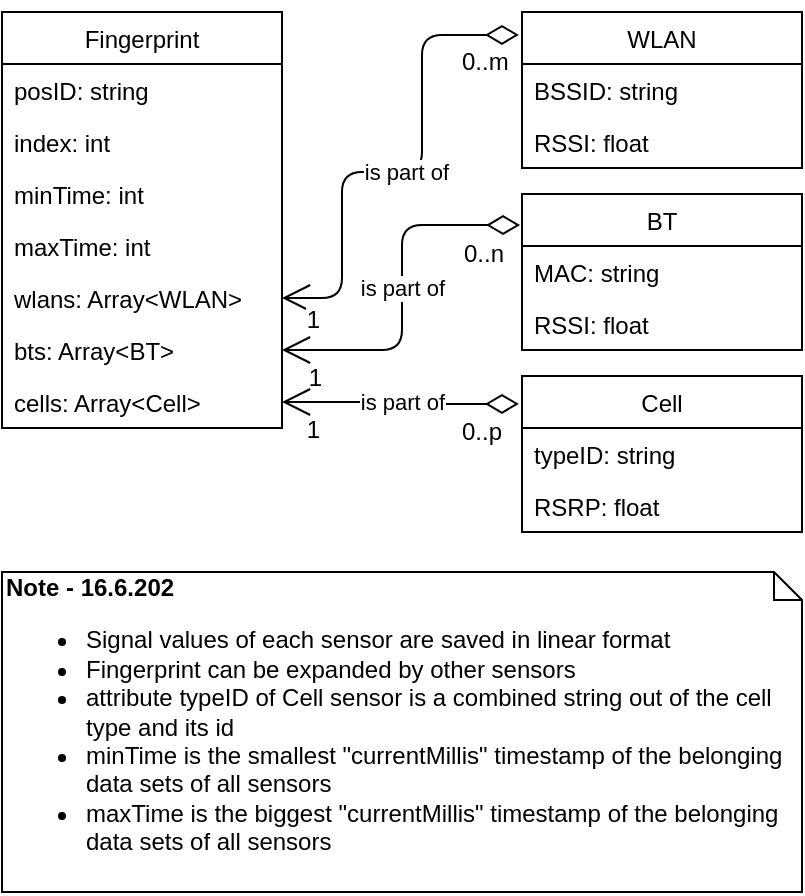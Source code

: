 <mxfile version="11.1.2" type="github"><diagram id="hsXK0ZTg5aDb8igJaRXI" name="Page-1"><mxGraphModel dx="490" dy="274" grid="1" gridSize="10" guides="1" tooltips="1" connect="1" arrows="1" fold="1" page="1" pageScale="1" pageWidth="827" pageHeight="1169" math="0" shadow="0"><root><mxCell id="0"/><mxCell id="1" parent="0"/><mxCell id="2sE12vHcWyW5JANJEKeQ-1" value="Fingerprint" style="swimlane;fontStyle=0;childLayout=stackLayout;horizontal=1;startSize=26;fillColor=none;horizontalStack=0;resizeParent=1;resizeParentMax=0;resizeLast=0;collapsible=1;marginBottom=0;" parent="1" vertex="1"><mxGeometry x="80" y="40" width="140" height="208" as="geometry"/></mxCell><mxCell id="2sE12vHcWyW5JANJEKeQ-2" value="posID: string" style="text;strokeColor=none;fillColor=none;align=left;verticalAlign=top;spacingLeft=4;spacingRight=4;overflow=hidden;rotatable=0;points=[[0,0.5],[1,0.5]];portConstraint=eastwest;" parent="2sE12vHcWyW5JANJEKeQ-1" vertex="1"><mxGeometry y="26" width="140" height="26" as="geometry"/></mxCell><mxCell id="2sE12vHcWyW5JANJEKeQ-3" value="index: int" style="text;strokeColor=none;fillColor=none;align=left;verticalAlign=top;spacingLeft=4;spacingRight=4;overflow=hidden;rotatable=0;points=[[0,0.5],[1,0.5]];portConstraint=eastwest;" parent="2sE12vHcWyW5JANJEKeQ-1" vertex="1"><mxGeometry y="52" width="140" height="26" as="geometry"/></mxCell><mxCell id="2sE12vHcWyW5JANJEKeQ-5" value="minTime: int&#10;" style="text;strokeColor=none;fillColor=none;align=left;verticalAlign=top;spacingLeft=4;spacingRight=4;overflow=hidden;rotatable=0;points=[[0,0.5],[1,0.5]];portConstraint=eastwest;" parent="2sE12vHcWyW5JANJEKeQ-1" vertex="1"><mxGeometry y="78" width="140" height="26" as="geometry"/></mxCell><mxCell id="2sE12vHcWyW5JANJEKeQ-6" value="maxTime: int&#10;" style="text;strokeColor=none;fillColor=none;align=left;verticalAlign=top;spacingLeft=4;spacingRight=4;overflow=hidden;rotatable=0;points=[[0,0.5],[1,0.5]];portConstraint=eastwest;" parent="2sE12vHcWyW5JANJEKeQ-1" vertex="1"><mxGeometry y="104" width="140" height="26" as="geometry"/></mxCell><mxCell id="2sE12vHcWyW5JANJEKeQ-7" value="wlans: Array&lt;WLAN&gt;&#10;" style="text;strokeColor=none;fillColor=none;align=left;verticalAlign=top;spacingLeft=4;spacingRight=4;overflow=hidden;rotatable=0;points=[[0,0.5],[1,0.5]];portConstraint=eastwest;" parent="2sE12vHcWyW5JANJEKeQ-1" vertex="1"><mxGeometry y="130" width="140" height="26" as="geometry"/></mxCell><mxCell id="2sE12vHcWyW5JANJEKeQ-8" value="bts: Array&lt;BT&gt;&#10;" style="text;strokeColor=none;fillColor=none;align=left;verticalAlign=top;spacingLeft=4;spacingRight=4;overflow=hidden;rotatable=0;points=[[0,0.5],[1,0.5]];portConstraint=eastwest;" parent="2sE12vHcWyW5JANJEKeQ-1" vertex="1"><mxGeometry y="156" width="140" height="26" as="geometry"/></mxCell><mxCell id="2sE12vHcWyW5JANJEKeQ-4" value="cells: Array&lt;Cell&gt;&#10;" style="text;strokeColor=none;fillColor=none;align=left;verticalAlign=top;spacingLeft=4;spacingRight=4;overflow=hidden;rotatable=0;points=[[0,0.5],[1,0.5]];portConstraint=eastwest;" parent="2sE12vHcWyW5JANJEKeQ-1" vertex="1"><mxGeometry y="182" width="140" height="26" as="geometry"/></mxCell><mxCell id="2sE12vHcWyW5JANJEKeQ-9" value="WLAN" style="swimlane;fontStyle=0;childLayout=stackLayout;horizontal=1;startSize=26;fillColor=none;horizontalStack=0;resizeParent=1;resizeParentMax=0;resizeLast=0;collapsible=1;marginBottom=0;" parent="1" vertex="1"><mxGeometry x="340" y="40" width="140" height="78" as="geometry"/></mxCell><mxCell id="2sE12vHcWyW5JANJEKeQ-10" value="BSSID: string" style="text;strokeColor=none;fillColor=none;align=left;verticalAlign=top;spacingLeft=4;spacingRight=4;overflow=hidden;rotatable=0;points=[[0,0.5],[1,0.5]];portConstraint=eastwest;" parent="2sE12vHcWyW5JANJEKeQ-9" vertex="1"><mxGeometry y="26" width="140" height="26" as="geometry"/></mxCell><mxCell id="2sE12vHcWyW5JANJEKeQ-11" value="RSSI: float" style="text;strokeColor=none;fillColor=none;align=left;verticalAlign=top;spacingLeft=4;spacingRight=4;overflow=hidden;rotatable=0;points=[[0,0.5],[1,0.5]];portConstraint=eastwest;" parent="2sE12vHcWyW5JANJEKeQ-9" vertex="1"><mxGeometry y="52" width="140" height="26" as="geometry"/></mxCell><mxCell id="2sE12vHcWyW5JANJEKeQ-13" value="BT" style="swimlane;fontStyle=0;childLayout=stackLayout;horizontal=1;startSize=26;fillColor=none;horizontalStack=0;resizeParent=1;resizeParentMax=0;resizeLast=0;collapsible=1;marginBottom=0;" parent="1" vertex="1"><mxGeometry x="340" y="131" width="140" height="78" as="geometry"/></mxCell><mxCell id="2sE12vHcWyW5JANJEKeQ-14" value="MAC: string" style="text;strokeColor=none;fillColor=none;align=left;verticalAlign=top;spacingLeft=4;spacingRight=4;overflow=hidden;rotatable=0;points=[[0,0.5],[1,0.5]];portConstraint=eastwest;" parent="2sE12vHcWyW5JANJEKeQ-13" vertex="1"><mxGeometry y="26" width="140" height="26" as="geometry"/></mxCell><mxCell id="2sE12vHcWyW5JANJEKeQ-15" value="RSSI: float" style="text;strokeColor=none;fillColor=none;align=left;verticalAlign=top;spacingLeft=4;spacingRight=4;overflow=hidden;rotatable=0;points=[[0,0.5],[1,0.5]];portConstraint=eastwest;" parent="2sE12vHcWyW5JANJEKeQ-13" vertex="1"><mxGeometry y="52" width="140" height="26" as="geometry"/></mxCell><mxCell id="2sE12vHcWyW5JANJEKeQ-16" value="Cell" style="swimlane;fontStyle=0;childLayout=stackLayout;horizontal=1;startSize=26;fillColor=none;horizontalStack=0;resizeParent=1;resizeParentMax=0;resizeLast=0;collapsible=1;marginBottom=0;" parent="1" vertex="1"><mxGeometry x="340" y="222" width="140" height="78" as="geometry"/></mxCell><mxCell id="2sE12vHcWyW5JANJEKeQ-17" value="typeID: string" style="text;strokeColor=none;fillColor=none;align=left;verticalAlign=top;spacingLeft=4;spacingRight=4;overflow=hidden;rotatable=0;points=[[0,0.5],[1,0.5]];portConstraint=eastwest;" parent="2sE12vHcWyW5JANJEKeQ-16" vertex="1"><mxGeometry y="26" width="140" height="26" as="geometry"/></mxCell><mxCell id="2sE12vHcWyW5JANJEKeQ-18" value="RSRP: float" style="text;strokeColor=none;fillColor=none;align=left;verticalAlign=top;spacingLeft=4;spacingRight=4;overflow=hidden;rotatable=0;points=[[0,0.5],[1,0.5]];portConstraint=eastwest;" parent="2sE12vHcWyW5JANJEKeQ-16" vertex="1"><mxGeometry y="52" width="140" height="26" as="geometry"/></mxCell><mxCell id="2sE12vHcWyW5JANJEKeQ-20" value="is part of" style="endArrow=open;html=1;endSize=12;startArrow=diamondThin;startSize=14;startFill=0;edgeStyle=orthogonalEdgeStyle;exitX=-0.011;exitY=0.147;exitDx=0;exitDy=0;entryX=1;entryY=0.5;entryDx=0;entryDy=0;exitPerimeter=0;" parent="1" source="2sE12vHcWyW5JANJEKeQ-9" target="2sE12vHcWyW5JANJEKeQ-7" edge="1"><mxGeometry relative="1" as="geometry"><mxPoint x="80" y="330" as="sourcePoint"/><mxPoint x="240" y="330" as="targetPoint"/><Array as="points"><mxPoint x="290" y="52"/><mxPoint x="290" y="120"/><mxPoint x="250" y="120"/><mxPoint x="250" y="183"/></Array></mxGeometry></mxCell><mxCell id="2sE12vHcWyW5JANJEKeQ-21" value="&lt;font style=&quot;font-size: 12px&quot;&gt;0..m&lt;/font&gt;" style="resizable=0;html=1;align=left;verticalAlign=top;labelBackgroundColor=#ffffff;fontSize=10;" parent="2sE12vHcWyW5JANJEKeQ-20" connectable="0" vertex="1"><mxGeometry x="-1" relative="1" as="geometry"><mxPoint x="-30" as="offset"/></mxGeometry></mxCell><mxCell id="2sE12vHcWyW5JANJEKeQ-22" value="&lt;font style=&quot;font-size: 12px&quot;&gt;1&lt;/font&gt;" style="resizable=0;html=1;align=right;verticalAlign=top;labelBackgroundColor=#ffffff;fontSize=10;" parent="2sE12vHcWyW5JANJEKeQ-20" connectable="0" vertex="1"><mxGeometry x="1" relative="1" as="geometry"><mxPoint x="20" y="-3" as="offset"/></mxGeometry></mxCell><mxCell id="2sE12vHcWyW5JANJEKeQ-23" value="is part of" style="endArrow=open;html=1;endSize=12;startArrow=diamondThin;startSize=14;startFill=0;edgeStyle=orthogonalEdgeStyle;exitX=-0.007;exitY=0.199;exitDx=0;exitDy=0;entryX=1;entryY=0.5;entryDx=0;entryDy=0;exitPerimeter=0;" parent="1" source="2sE12vHcWyW5JANJEKeQ-13" target="2sE12vHcWyW5JANJEKeQ-8" edge="1"><mxGeometry relative="1" as="geometry"><mxPoint x="80" y="330" as="sourcePoint"/><mxPoint x="240" y="330" as="targetPoint"/></mxGeometry></mxCell><mxCell id="2sE12vHcWyW5JANJEKeQ-24" value="&lt;font style=&quot;font-size: 12px&quot;&gt;0..n&lt;/font&gt;" style="resizable=0;html=1;align=left;verticalAlign=top;labelBackgroundColor=#ffffff;fontSize=10;" parent="2sE12vHcWyW5JANJEKeQ-23" connectable="0" vertex="1"><mxGeometry x="-1" relative="1" as="geometry"><mxPoint x="-30" as="offset"/></mxGeometry></mxCell><mxCell id="2sE12vHcWyW5JANJEKeQ-25" value="&lt;font style=&quot;font-size: 12px&quot;&gt;1&lt;/font&gt;" style="resizable=0;html=1;align=right;verticalAlign=top;labelBackgroundColor=#ffffff;fontSize=10;" parent="2sE12vHcWyW5JANJEKeQ-23" connectable="0" vertex="1"><mxGeometry x="1" relative="1" as="geometry"><mxPoint x="20" as="offset"/></mxGeometry></mxCell><mxCell id="2sE12vHcWyW5JANJEKeQ-27" value="is part of" style="endArrow=open;html=1;endSize=12;startArrow=diamondThin;startSize=14;startFill=0;edgeStyle=orthogonalEdgeStyle;exitX=-0.011;exitY=0.179;exitDx=0;exitDy=0;entryX=1;entryY=0.5;entryDx=0;entryDy=0;exitPerimeter=0;" parent="1" source="2sE12vHcWyW5JANJEKeQ-16" target="2sE12vHcWyW5JANJEKeQ-4" edge="1"><mxGeometry relative="1" as="geometry"><mxPoint x="80" y="330" as="sourcePoint"/><mxPoint x="240" y="330" as="targetPoint"/></mxGeometry></mxCell><mxCell id="2sE12vHcWyW5JANJEKeQ-28" value="&lt;font style=&quot;font-size: 12px&quot;&gt;0..p&lt;/font&gt;" style="resizable=0;html=1;align=left;verticalAlign=top;labelBackgroundColor=#ffffff;fontSize=10;" parent="2sE12vHcWyW5JANJEKeQ-27" connectable="0" vertex="1"><mxGeometry x="-1" relative="1" as="geometry"><mxPoint x="-30" as="offset"/></mxGeometry></mxCell><mxCell id="2sE12vHcWyW5JANJEKeQ-29" value="&lt;font style=&quot;font-size: 12px&quot;&gt;1&lt;/font&gt;" style="resizable=0;html=1;align=right;verticalAlign=top;labelBackgroundColor=#ffffff;fontSize=10;" parent="2sE12vHcWyW5JANJEKeQ-27" connectable="0" vertex="1"><mxGeometry x="1" relative="1" as="geometry"><mxPoint x="20" as="offset"/></mxGeometry></mxCell><mxCell id="2sE12vHcWyW5JANJEKeQ-30" value="&lt;b&gt;Note - 16.6.202&lt;/b&gt;&lt;br&gt;&lt;ul&gt;&lt;li&gt;&lt;span&gt;Signal values of each sensor are saved in linear format&lt;/span&gt;&lt;/li&gt;&lt;li&gt;&lt;span&gt;Fingerprint can be expanded by other sensors&lt;/span&gt;&lt;/li&gt;&lt;li&gt;&lt;span&gt;attribute typeID of Cell sensor is a combined string out of the cell type and its id&lt;/span&gt;&lt;/li&gt;&lt;li&gt;minTime is the smallest &quot;currentMillis&quot; timestamp of the belonging data sets of all sensors&lt;/li&gt;&lt;li&gt;maxTime is the biggest &quot;currentMillis&quot; timestamp of the belonging data sets of all sensors&lt;/li&gt;&lt;/ul&gt;" style="shape=note;whiteSpace=wrap;html=1;size=14;verticalAlign=top;align=left;spacingTop=-6;" parent="1" vertex="1"><mxGeometry x="80" y="320" width="400" height="160" as="geometry"/></mxCell></root></mxGraphModel></diagram></mxfile>
